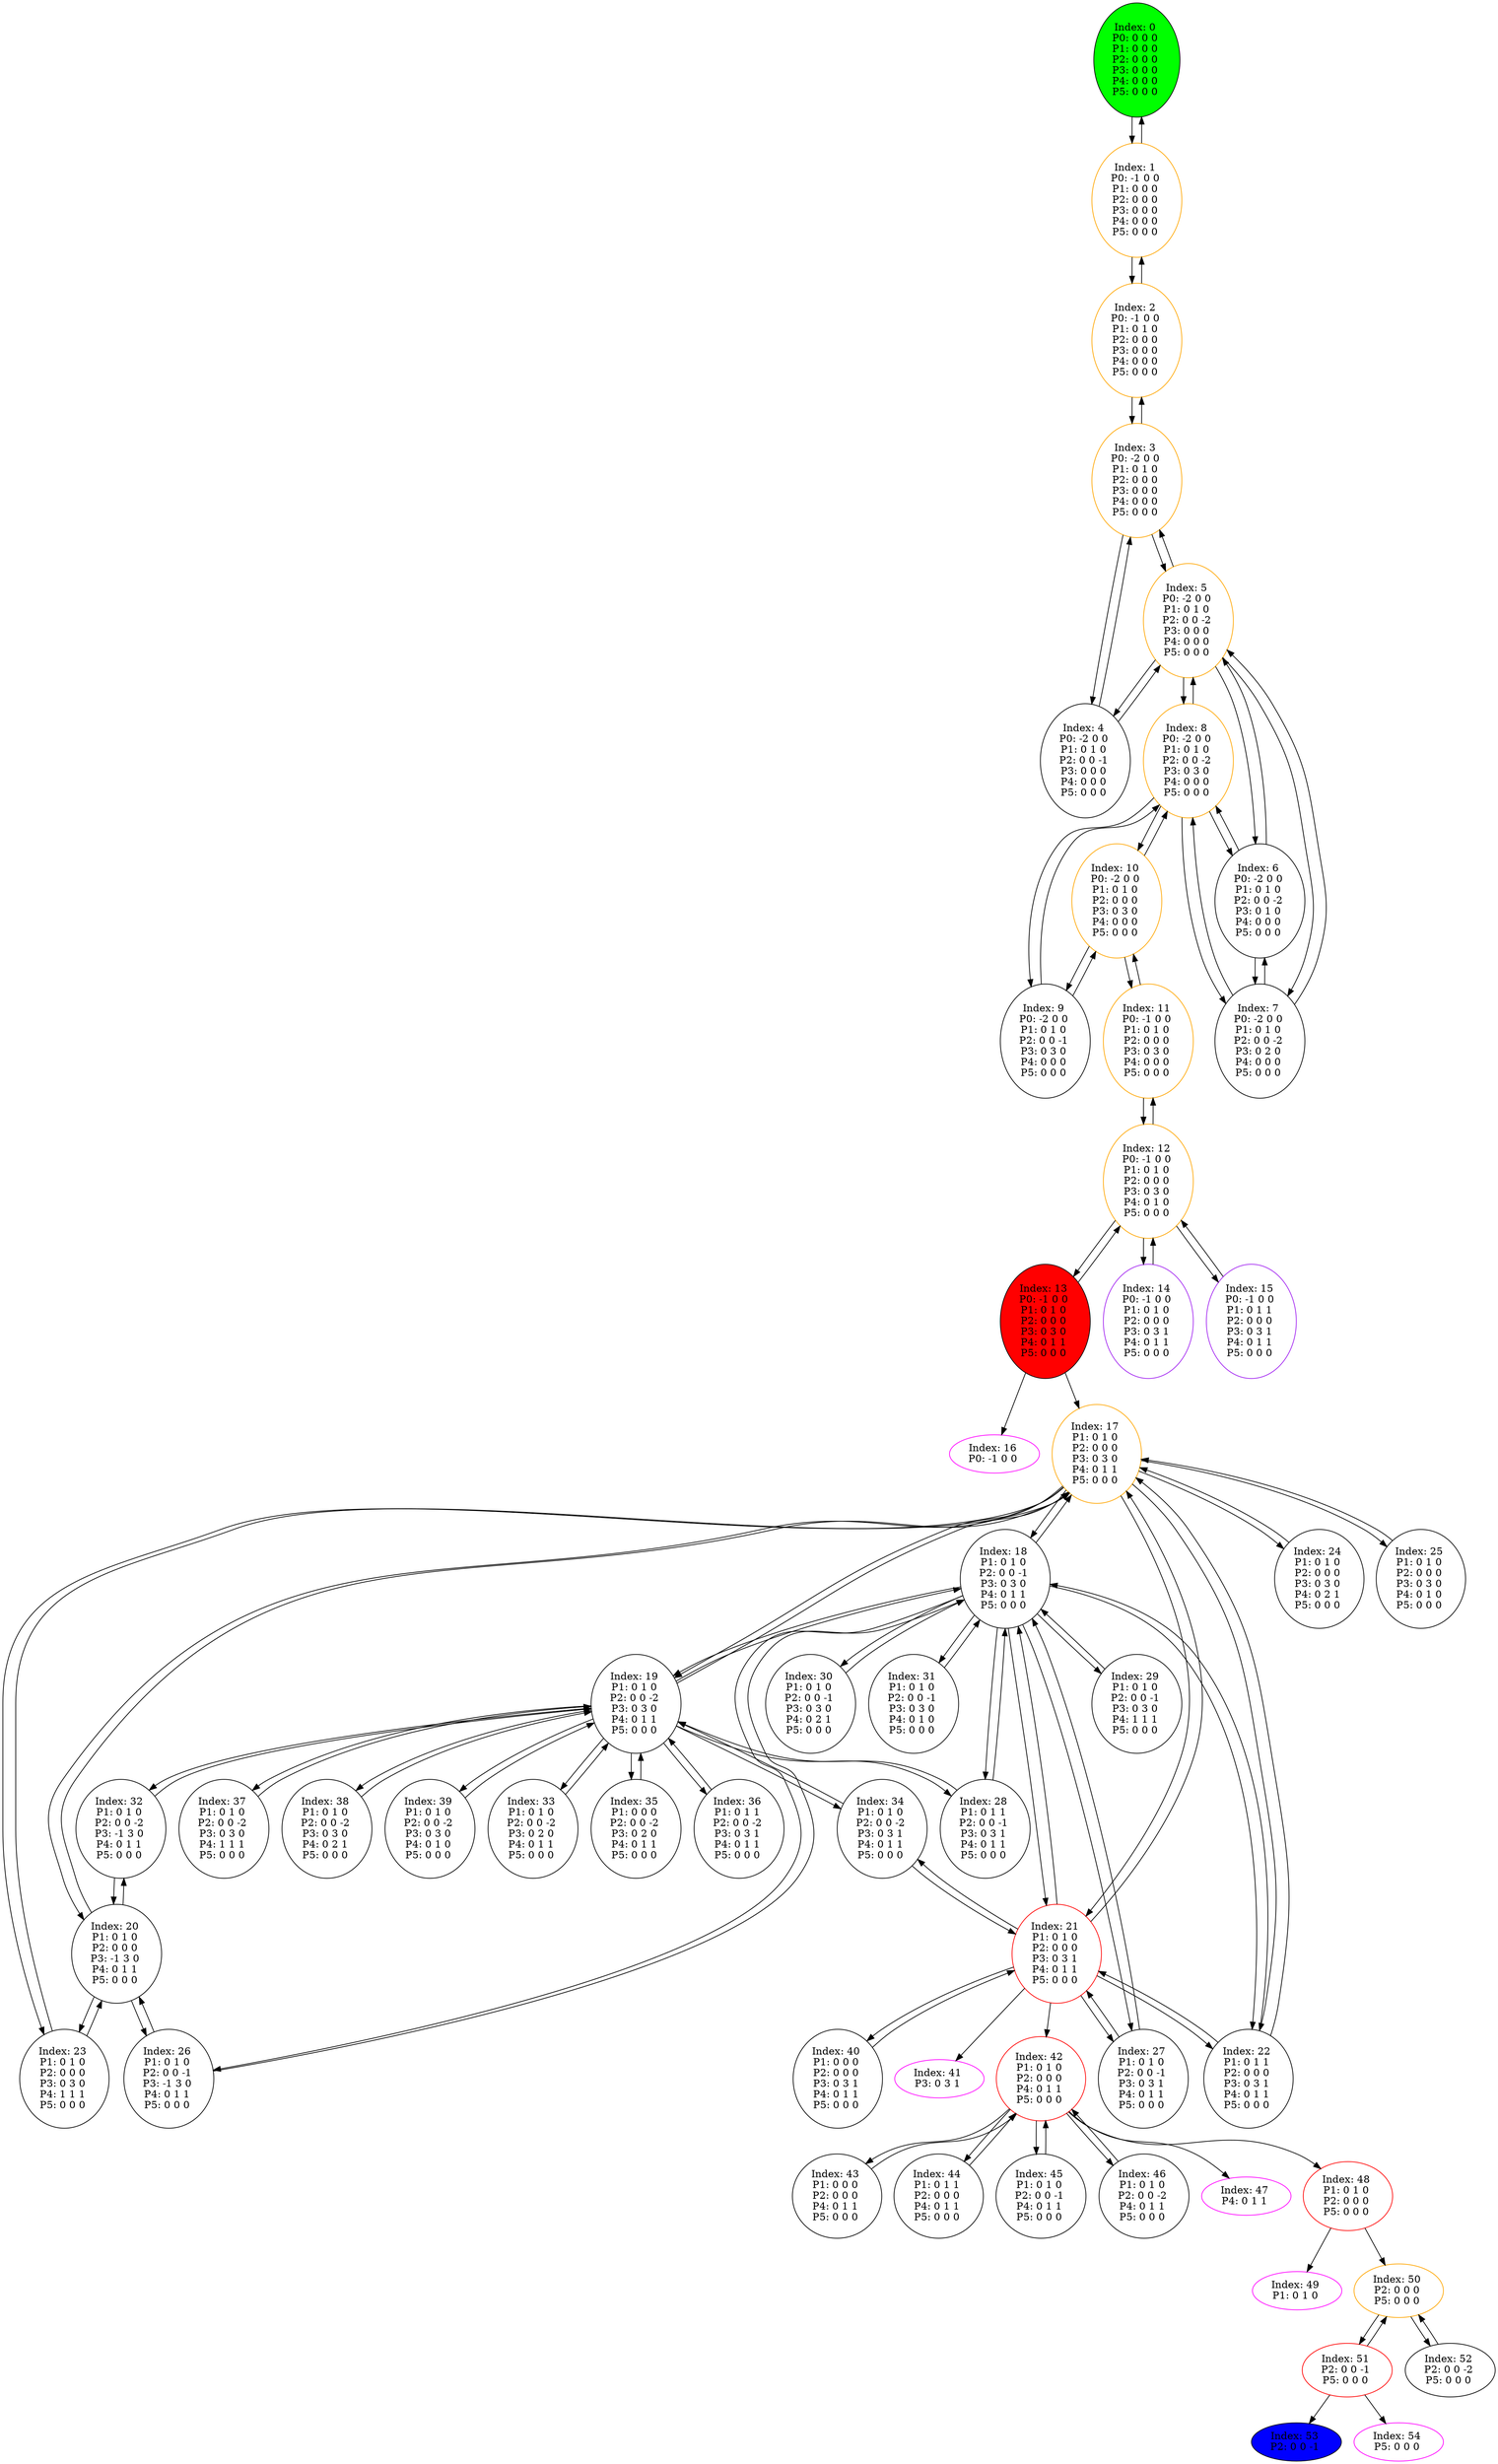 digraph G {
color = "black"
0[label = "Index: 0 
P0: 0 0 0 
P1: 0 0 0 
P2: 0 0 0 
P3: 0 0 0 
P4: 0 0 0 
P5: 0 0 0 
", style="filled", fillcolor = "green"]
1[label = "Index: 1 
P0: -1 0 0 
P1: 0 0 0 
P2: 0 0 0 
P3: 0 0 0 
P4: 0 0 0 
P5: 0 0 0 
", color = "orange"]
2[label = "Index: 2 
P0: -1 0 0 
P1: 0 1 0 
P2: 0 0 0 
P3: 0 0 0 
P4: 0 0 0 
P5: 0 0 0 
", color = "orange"]
3[label = "Index: 3 
P0: -2 0 0 
P1: 0 1 0 
P2: 0 0 0 
P3: 0 0 0 
P4: 0 0 0 
P5: 0 0 0 
", color = "orange"]
4[label = "Index: 4 
P0: -2 0 0 
P1: 0 1 0 
P2: 0 0 -1 
P3: 0 0 0 
P4: 0 0 0 
P5: 0 0 0 
"]
5[label = "Index: 5 
P0: -2 0 0 
P1: 0 1 0 
P2: 0 0 -2 
P3: 0 0 0 
P4: 0 0 0 
P5: 0 0 0 
", color = "orange"]
6[label = "Index: 6 
P0: -2 0 0 
P1: 0 1 0 
P2: 0 0 -2 
P3: 0 1 0 
P4: 0 0 0 
P5: 0 0 0 
"]
7[label = "Index: 7 
P0: -2 0 0 
P1: 0 1 0 
P2: 0 0 -2 
P3: 0 2 0 
P4: 0 0 0 
P5: 0 0 0 
"]
8[label = "Index: 8 
P0: -2 0 0 
P1: 0 1 0 
P2: 0 0 -2 
P3: 0 3 0 
P4: 0 0 0 
P5: 0 0 0 
", color = "orange"]
9[label = "Index: 9 
P0: -2 0 0 
P1: 0 1 0 
P2: 0 0 -1 
P3: 0 3 0 
P4: 0 0 0 
P5: 0 0 0 
"]
10[label = "Index: 10 
P0: -2 0 0 
P1: 0 1 0 
P2: 0 0 0 
P3: 0 3 0 
P4: 0 0 0 
P5: 0 0 0 
", color = "orange"]
11[label = "Index: 11 
P0: -1 0 0 
P1: 0 1 0 
P2: 0 0 0 
P3: 0 3 0 
P4: 0 0 0 
P5: 0 0 0 
", color = "orange"]
12[label = "Index: 12 
P0: -1 0 0 
P1: 0 1 0 
P2: 0 0 0 
P3: 0 3 0 
P4: 0 1 0 
P5: 0 0 0 
", color = "orange"]
13[label = "Index: 13 
P0: -1 0 0 
P1: 0 1 0 
P2: 0 0 0 
P3: 0 3 0 
P4: 0 1 1 
P5: 0 0 0 
", style="filled", fillcolor = "red"]
14[label = "Index: 14 
P0: -1 0 0 
P1: 0 1 0 
P2: 0 0 0 
P3: 0 3 1 
P4: 0 1 1 
P5: 0 0 0 
", color = "purple"]
15[label = "Index: 15 
P0: -1 0 0 
P1: 0 1 1 
P2: 0 0 0 
P3: 0 3 1 
P4: 0 1 1 
P5: 0 0 0 
", color = "purple"]
16[label = "Index: 16 
P0: -1 0 0 
", color = "fuchsia"]
17[label = "Index: 17 
P1: 0 1 0 
P2: 0 0 0 
P3: 0 3 0 
P4: 0 1 1 
P5: 0 0 0 
", color = "orange"]
18[label = "Index: 18 
P1: 0 1 0 
P2: 0 0 -1 
P3: 0 3 0 
P4: 0 1 1 
P5: 0 0 0 
"]
19[label = "Index: 19 
P1: 0 1 0 
P2: 0 0 -2 
P3: 0 3 0 
P4: 0 1 1 
P5: 0 0 0 
"]
20[label = "Index: 20 
P1: 0 1 0 
P2: 0 0 0 
P3: -1 3 0 
P4: 0 1 1 
P5: 0 0 0 
"]
21[label = "Index: 21 
P1: 0 1 0 
P2: 0 0 0 
P3: 0 3 1 
P4: 0 1 1 
P5: 0 0 0 
", color = "red"]
22[label = "Index: 22 
P1: 0 1 1 
P2: 0 0 0 
P3: 0 3 1 
P4: 0 1 1 
P5: 0 0 0 
"]
23[label = "Index: 23 
P1: 0 1 0 
P2: 0 0 0 
P3: 0 3 0 
P4: 1 1 1 
P5: 0 0 0 
"]
24[label = "Index: 24 
P1: 0 1 0 
P2: 0 0 0 
P3: 0 3 0 
P4: 0 2 1 
P5: 0 0 0 
"]
25[label = "Index: 25 
P1: 0 1 0 
P2: 0 0 0 
P3: 0 3 0 
P4: 0 1 0 
P5: 0 0 0 
"]
26[label = "Index: 26 
P1: 0 1 0 
P2: 0 0 -1 
P3: -1 3 0 
P4: 0 1 1 
P5: 0 0 0 
"]
27[label = "Index: 27 
P1: 0 1 0 
P2: 0 0 -1 
P3: 0 3 1 
P4: 0 1 1 
P5: 0 0 0 
"]
28[label = "Index: 28 
P1: 0 1 1 
P2: 0 0 -1 
P3: 0 3 1 
P4: 0 1 1 
P5: 0 0 0 
"]
29[label = "Index: 29 
P1: 0 1 0 
P2: 0 0 -1 
P3: 0 3 0 
P4: 1 1 1 
P5: 0 0 0 
"]
30[label = "Index: 30 
P1: 0 1 0 
P2: 0 0 -1 
P3: 0 3 0 
P4: 0 2 1 
P5: 0 0 0 
"]
31[label = "Index: 31 
P1: 0 1 0 
P2: 0 0 -1 
P3: 0 3 0 
P4: 0 1 0 
P5: 0 0 0 
"]
32[label = "Index: 32 
P1: 0 1 0 
P2: 0 0 -2 
P3: -1 3 0 
P4: 0 1 1 
P5: 0 0 0 
"]
33[label = "Index: 33 
P1: 0 1 0 
P2: 0 0 -2 
P3: 0 2 0 
P4: 0 1 1 
P5: 0 0 0 
"]
34[label = "Index: 34 
P1: 0 1 0 
P2: 0 0 -2 
P3: 0 3 1 
P4: 0 1 1 
P5: 0 0 0 
"]
35[label = "Index: 35 
P1: 0 0 0 
P2: 0 0 -2 
P3: 0 2 0 
P4: 0 1 1 
P5: 0 0 0 
"]
36[label = "Index: 36 
P1: 0 1 1 
P2: 0 0 -2 
P3: 0 3 1 
P4: 0 1 1 
P5: 0 0 0 
"]
37[label = "Index: 37 
P1: 0 1 0 
P2: 0 0 -2 
P3: 0 3 0 
P4: 1 1 1 
P5: 0 0 0 
"]
38[label = "Index: 38 
P1: 0 1 0 
P2: 0 0 -2 
P3: 0 3 0 
P4: 0 2 1 
P5: 0 0 0 
"]
39[label = "Index: 39 
P1: 0 1 0 
P2: 0 0 -2 
P3: 0 3 0 
P4: 0 1 0 
P5: 0 0 0 
"]
40[label = "Index: 40 
P1: 0 0 0 
P2: 0 0 0 
P3: 0 3 1 
P4: 0 1 1 
P5: 0 0 0 
"]
41[label = "Index: 41 
P3: 0 3 1 
", color = "fuchsia"]
42[label = "Index: 42 
P1: 0 1 0 
P2: 0 0 0 
P4: 0 1 1 
P5: 0 0 0 
", color = "red"]
43[label = "Index: 43 
P1: 0 0 0 
P2: 0 0 0 
P4: 0 1 1 
P5: 0 0 0 
"]
44[label = "Index: 44 
P1: 0 1 1 
P2: 0 0 0 
P4: 0 1 1 
P5: 0 0 0 
"]
45[label = "Index: 45 
P1: 0 1 0 
P2: 0 0 -1 
P4: 0 1 1 
P5: 0 0 0 
"]
46[label = "Index: 46 
P1: 0 1 0 
P2: 0 0 -2 
P4: 0 1 1 
P5: 0 0 0 
"]
47[label = "Index: 47 
P4: 0 1 1 
", color = "fuchsia"]
48[label = "Index: 48 
P1: 0 1 0 
P2: 0 0 0 
P5: 0 0 0 
", color = "red"]
49[label = "Index: 49 
P1: 0 1 0 
", color = "fuchsia"]
50[label = "Index: 50 
P2: 0 0 0 
P5: 0 0 0 
", color = "orange"]
51[label = "Index: 51 
P2: 0 0 -1 
P5: 0 0 0 
", color = "red"]
52[label = "Index: 52 
P2: 0 0 -2 
P5: 0 0 0 
"]
53[label = "Index: 53 
P2: 0 0 -1 
", style="filled", fillcolor = "blue"]
54[label = "Index: 54 
P5: 0 0 0 
", color = "fuchsia"]
0 -> 1

1 -> 0
1 -> 2

2 -> 1
2 -> 3

3 -> 2
3 -> 4
3 -> 5

4 -> 3
4 -> 5

5 -> 3
5 -> 4
5 -> 6
5 -> 7
5 -> 8

6 -> 5
6 -> 7
6 -> 8

7 -> 5
7 -> 6
7 -> 8

8 -> 5
8 -> 6
8 -> 7
8 -> 9
8 -> 10

9 -> 8
9 -> 10

10 -> 8
10 -> 9
10 -> 11

11 -> 10
11 -> 12

12 -> 11
12 -> 13
12 -> 14
12 -> 15

13 -> 12
13 -> 17
13 -> 16

14 -> 12

15 -> 12

17 -> 18
17 -> 19
17 -> 20
17 -> 21
17 -> 22
17 -> 23
17 -> 24
17 -> 25

18 -> 17
18 -> 19
18 -> 26
18 -> 27
18 -> 28
18 -> 21
18 -> 22
18 -> 29
18 -> 30
18 -> 31

19 -> 17
19 -> 18
19 -> 32
19 -> 33
19 -> 34
19 -> 35
19 -> 36
19 -> 28
19 -> 37
19 -> 38
19 -> 39

20 -> 17
20 -> 26
20 -> 32
20 -> 23

21 -> 17
21 -> 18
21 -> 40
21 -> 22
21 -> 27
21 -> 34
21 -> 42
21 -> 41

22 -> 17
22 -> 18
22 -> 21

23 -> 17
23 -> 20

24 -> 17

25 -> 17

26 -> 18
26 -> 20

27 -> 18
27 -> 21

28 -> 18
28 -> 19

29 -> 18

30 -> 18

31 -> 18

32 -> 19
32 -> 20

33 -> 19

34 -> 19
34 -> 21

35 -> 19

36 -> 19

37 -> 19

38 -> 19

39 -> 19

40 -> 21

42 -> 43
42 -> 44
42 -> 45
42 -> 46
42 -> 48
42 -> 47

43 -> 42

44 -> 42

45 -> 42

46 -> 42

48 -> 50
48 -> 49

50 -> 51
50 -> 52

51 -> 50
51 -> 54
51 -> 53

52 -> 50

}
